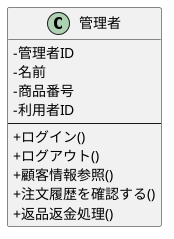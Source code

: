 @startuml 管理者
skinparam classAttributeIconSize 0

class 管理者 {
  - 管理者ID
  - 名前
  - 商品番号
  - 利用者ID
  --
  + ログイン()
  + ログアウト()
  + 顧客情報参照()
  + 注文履歴を確認する()
  + 返品返金処理()
}

@enduml